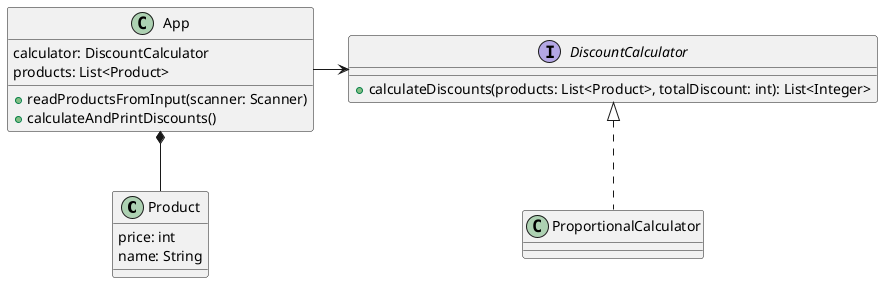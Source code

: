 @startuml

class Product {
    price: int
    name: String
}

interface DiscountCalculator {
    +calculateDiscounts(products: List<Product>, totalDiscount: int): List<Integer>
}
class App {
    calculator: DiscountCalculator
    products: List<Product>
    +readProductsFromInput(scanner: Scanner)
    +calculateAndPrintDiscounts()
}

class ProportionalCalculator

DiscountCalculator <|.. ProportionalCalculator
App -> DiscountCalculator
App *-- Product


@enduml